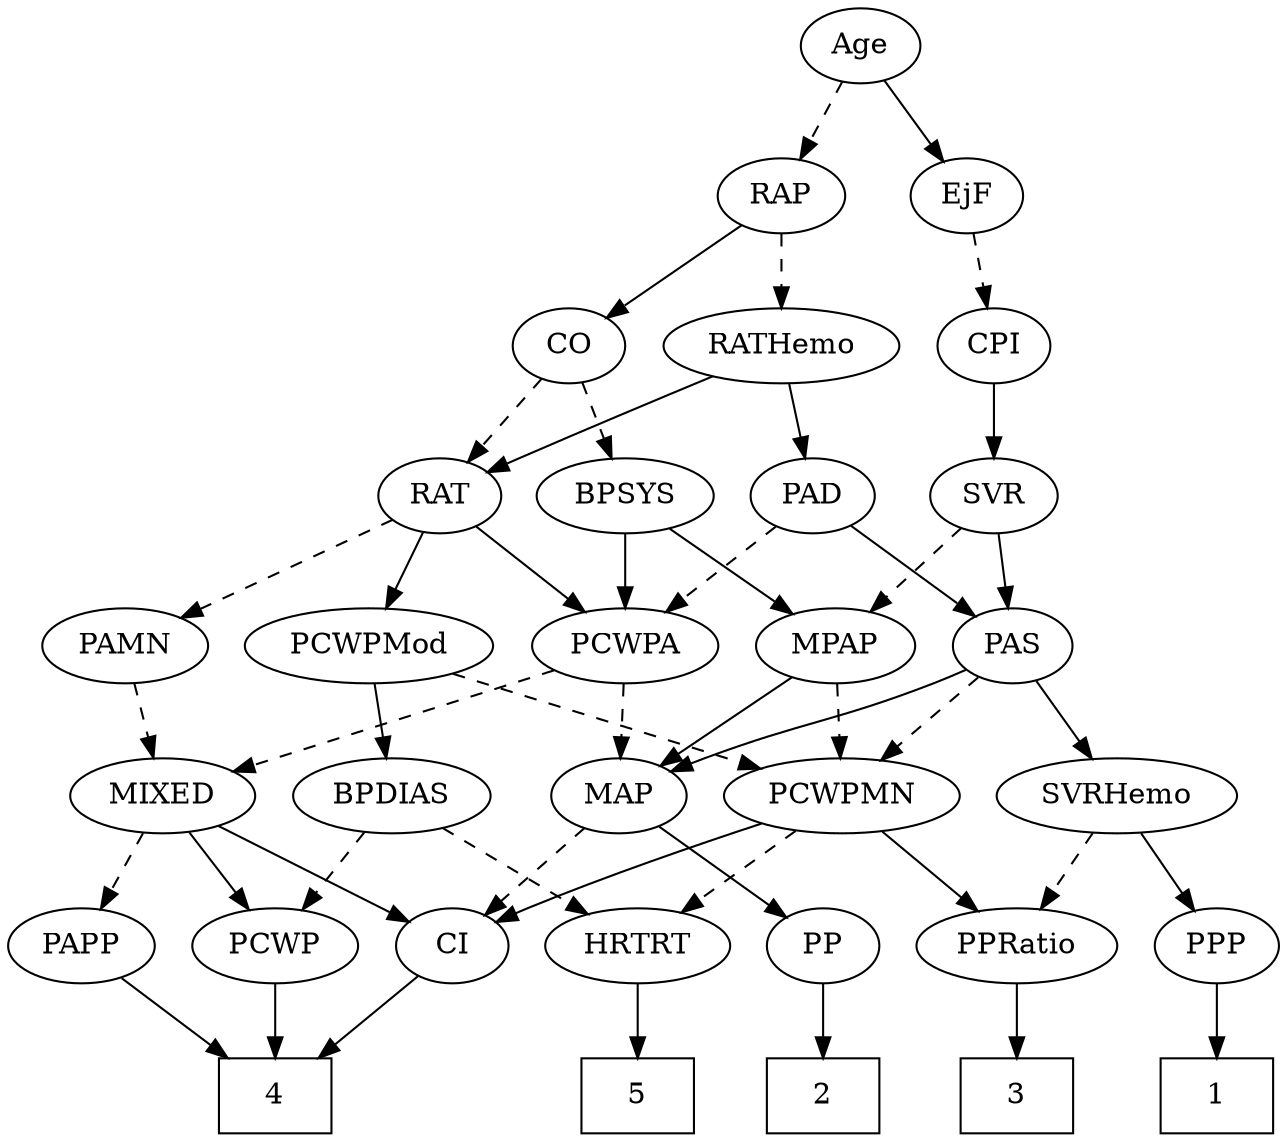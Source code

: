 strict digraph {
	graph [bb="0,0,563.85,540"];
	node [label="\N"];
	1	[height=0.5,
		pos="536.85,18",
		shape=box,
		width=0.75];
	2	[height=0.5,
		pos="366.85,18",
		shape=box,
		width=0.75];
	3	[height=0.5,
		pos="451.85,18",
		shape=box,
		width=0.75];
	4	[height=0.5,
		pos="116.85,18",
		shape=box,
		width=0.75];
	5	[height=0.5,
		pos="281.85,18",
		shape=box,
		width=0.75];
	Age	[height=0.5,
		pos="384.85,522",
		width=0.75];
	EjF	[height=0.5,
		pos="431.85,450",
		width=0.75];
	Age -> EjF	[pos="e,421.22,466.82 395.51,505.12 401.4,496.34 408.84,485.26 415.45,475.42",
		style=solid];
	RAP	[height=0.5,
		pos="348.85,450",
		width=0.77632];
	Age -> RAP	[pos="e,357.4,467.63 376.5,504.76 372.2,496.4 366.86,486.02 362.02,476.61",
		style=dashed];
	CPI	[height=0.5,
		pos="442.85,378",
		width=0.75];
	EjF -> CPI	[pos="e,440.13,396.28 434.51,432.05 435.72,424.35 437.19,415.03 438.55,406.36",
		style=dashed];
	CO	[height=0.5,
		pos="254.85,378",
		width=0.75];
	RAP -> CO	[pos="e,272.13,391.87 331.17,435.83 316.9,425.21 296.62,410.11 280.56,398.15",
		style=solid];
	RATHemo	[height=0.5,
		pos="348.85,378",
		width=1.3721];
	RAP -> RATHemo	[pos="e,348.85,396.1 348.85,431.7 348.85,423.98 348.85,414.71 348.85,406.11",
		style=dashed];
	MIXED	[height=0.5,
		pos="70.847,162",
		width=1.1193];
	PCWP	[height=0.5,
		pos="116.85,90",
		width=0.97491];
	MIXED -> PCWP	[pos="e,106.02,107.47 81.749,144.41 87.305,135.95 94.179,125.49 100.37,116.08",
		style=solid];
	CI	[height=0.5,
		pos="196.85,90",
		width=0.75];
	MIXED -> CI	[pos="e,176.78,102.15 95.141,147.5 115.92,135.96 145.86,119.33 167.88,107.1",
		style=solid];
	PAPP	[height=0.5,
		pos="31.847,90",
		width=0.88464];
	MIXED -> PAPP	[pos="e,41.023,107.47 61.605,144.41 56.942,136.04 51.186,125.71 45.982,116.37",
		style=dashed];
	MPAP	[height=0.5,
		pos="370.85,234",
		width=0.97491];
	PCWPMN	[height=0.5,
		pos="372.85,162",
		width=1.3902];
	MPAP -> PCWPMN	[pos="e,372.36,180.1 371.34,215.7 371.56,207.98 371.83,198.71 372.07,190.11",
		style=dashed];
	MAP	[height=0.5,
		pos="273.85,162",
		width=0.84854];
	MPAP -> MAP	[pos="e,292.46,176.43 351.22,218.83 336.74,208.39 316.86,194.04 300.88,182.51",
		style=solid];
	BPSYS	[height=0.5,
		pos="275.85,306",
		width=1.0471];
	BPSYS -> MPAP	[pos="e,351.51,249.25 295.53,290.5 309.38,280.29 328.1,266.5 343.41,255.22",
		style=solid];
	PCWPA	[height=0.5,
		pos="275.85,234",
		width=1.1555];
	BPSYS -> PCWPA	[pos="e,275.85,252.1 275.85,287.7 275.85,279.98 275.85,270.71 275.85,262.11",
		style=solid];
	PAD	[height=0.5,
		pos="359.85,306",
		width=0.79437];
	PAS	[height=0.5,
		pos="450.85,234",
		width=0.75];
	PAD -> PAS	[pos="e,433.66,248.22 377.39,291.5 391.08,280.98 410.27,266.22 425.6,254.42",
		style=solid];
	PAD -> PCWPA	[pos="e,294.16,250.26 343.25,291.17 331.53,281.4 315.58,268.11 302.14,256.91",
		style=dashed];
	CO -> BPSYS	[pos="e,270.66,324.28 259.93,360.05 262.27,352.26 265.1,342.82 267.72,334.08",
		style=dashed];
	RAT	[height=0.5,
		pos="192.85,306",
		width=0.75827];
	CO -> RAT	[pos="e,205.98,321.82 241.7,362.15 233.31,352.69 222.29,340.24 212.83,329.56",
		style=dashed];
	PAS -> PCWPMN	[pos="e,390.68,179.01 435.44,219.17 424.88,209.69 410.62,196.9 398.38,185.91",
		style=dashed];
	SVRHemo	[height=0.5,
		pos="490.85,162",
		width=1.3902];
	PAS -> SVRHemo	[pos="e,481.06,180.12 460.12,216.76 464.83,208.53 470.67,198.32 475.98,189.02",
		style=solid];
	PAS -> MAP	[pos="e,297.87,173.48 429.68,222.58 424.85,220.32 419.7,218.01 414.85,216 370.8,197.8 358.24,197.33 313.85,180 311.65,179.14 309.4,178.24 \
307.13,177.32",
		style=solid];
	PAMN	[height=0.5,
		pos="57.847,234",
		width=1.011];
	PAMN -> MIXED	[pos="e,67.639,180.28 60.994,216.05 62.426,208.35 64.156,199.03 65.765,190.36",
		style=dashed];
	RATHemo -> PAD	[pos="e,357.16,324.1 351.57,359.7 352.78,351.98 354.24,342.71 355.59,334.11",
		style=solid];
	RATHemo -> RAT	[pos="e,214.51,317.34 318.17,363.71 293.87,353.11 259.09,337.82 228.85,324 227.25,323.27 225.61,322.52 223.96,321.75",
		style=solid];
	SVR	[height=0.5,
		pos="442.85,306",
		width=0.77632];
	CPI -> SVR	[pos="e,442.85,324.1 442.85,359.7 442.85,351.98 442.85,342.71 442.85,334.11",
		style=solid];
	RAT -> PAMN	[pos="e,82.094,247.57 172.05,294.22 150.44,283.01 116.32,265.32 90.988,252.18",
		style=dashed];
	PCWPMod	[height=0.5,
		pos="163.85,234",
		width=1.4443];
	RAT -> PCWPMod	[pos="e,170.87,251.96 185.97,288.41 182.63,280.34 178.53,270.43 174.77,261.35",
		style=solid];
	RAT -> PCWPA	[pos="e,257.75,250.26 209.25,291.17 220.83,281.4 236.58,268.11 249.86,256.91",
		style=solid];
	SVR -> MPAP	[pos="e,386.49,250.21 427.93,290.5 418.09,280.93 405.01,268.21 393.85,257.36",
		style=dashed];
	SVR -> PAS	[pos="e,448.89,252.1 444.82,287.7 445.71,279.98 446.77,270.71 447.75,262.11",
		style=solid];
	PCWPMod -> PCWPMN	[pos="e,337.39,174.88 199.78,220.97 235.13,209.13 289.24,191 327.53,178.18",
		style=dashed];
	BPDIAS	[height=0.5,
		pos="171.85,162",
		width=1.1735];
	PCWPMod -> BPDIAS	[pos="e,169.89,180.1 165.82,215.7 166.71,207.98 167.77,198.71 168.75,190.11",
		style=solid];
	PCWPA -> MIXED	[pos="e,101.79,173.57 244.27,222.22 208.54,210.02 150.29,190.13 111.27,176.8",
		style=dashed];
	PCWPA -> MAP	[pos="e,274.34,180.1 275.35,215.7 275.13,207.98 274.87,198.71 274.62,190.11",
		style=dashed];
	PPRatio	[height=0.5,
		pos="451.85,90",
		width=1.1013];
	PCWPMN -> PPRatio	[pos="e,434.53,106.34 390.77,145.12 401.43,135.68 415.1,123.56 426.81,113.19",
		style=solid];
	PCWPMN -> CI	[pos="e,218.04,101.35 338.31,148.79 309.79,138.5 268.37,123.08 232.85,108 231.03,107.23 229.18,106.42 227.31,105.59",
		style=solid];
	HRTRT	[height=0.5,
		pos="281.85,90",
		width=1.1013];
	PCWPMN -> HRTRT	[pos="e,301.05,105.77 352.65,145.46 339.9,135.66 323.27,122.86 309.33,112.14",
		style=dashed];
	PPP	[height=0.5,
		pos="536.85,90",
		width=0.75];
	SVRHemo -> PPP	[pos="e,526.34,106.99 501.75,144.41 507.44,135.74 514.52,124.97 520.83,115.38",
		style=solid];
	SVRHemo -> PPRatio	[pos="e,461.2,107.79 481.41,144.05 476.81,135.8 471.18,125.7 466.08,116.54",
		style=dashed];
	BPDIAS -> PCWP	[pos="e,129.53,107.15 159.09,144.76 152.15,135.93 143.43,124.83 135.71,115.01",
		style=dashed];
	BPDIAS -> HRTRT	[pos="e,259.73,105.08 194.37,146.67 210.79,136.22 233.23,121.94 251.27,110.46",
		style=dashed];
	PP	[height=0.5,
		pos="366.85,90",
		width=0.75];
	MAP -> PP	[pos="e,349.46,104.09 292.22,147.17 306.25,136.61 325.74,121.94 341.28,110.24",
		style=solid];
	MAP -> CI	[pos="e,212.26,105.01 257.89,146.5 246.91,136.51 232.14,123.09 219.88,111.94",
		style=dashed];
	PP -> 2	[pos="e,366.85,36.104 366.85,71.697 366.85,63.983 366.85,54.712 366.85,46.112",
		style=solid];
	PPP -> 1	[pos="e,536.85,36.104 536.85,71.697 536.85,63.983 536.85,54.712 536.85,46.112",
		style=solid];
	PPRatio -> 3	[pos="e,451.85,36.104 451.85,71.697 451.85,63.983 451.85,54.712 451.85,46.112",
		style=solid];
	PCWP -> 4	[pos="e,116.85,36.104 116.85,71.697 116.85,63.983 116.85,54.712 116.85,46.112",
		style=solid];
	CI -> 4	[pos="e,136.3,36.019 181.04,75.17 170.51,65.953 156.39,53.599 144.07,42.823",
		style=solid];
	PAPP -> 4	[pos="e,96.067,36.113 49.048,74.834 60.297,65.571 75.262,53.246 88.271,42.533",
		style=solid];
	HRTRT -> 5	[pos="e,281.85,36.104 281.85,71.697 281.85,63.983 281.85,54.712 281.85,46.112",
		style=solid];
}
